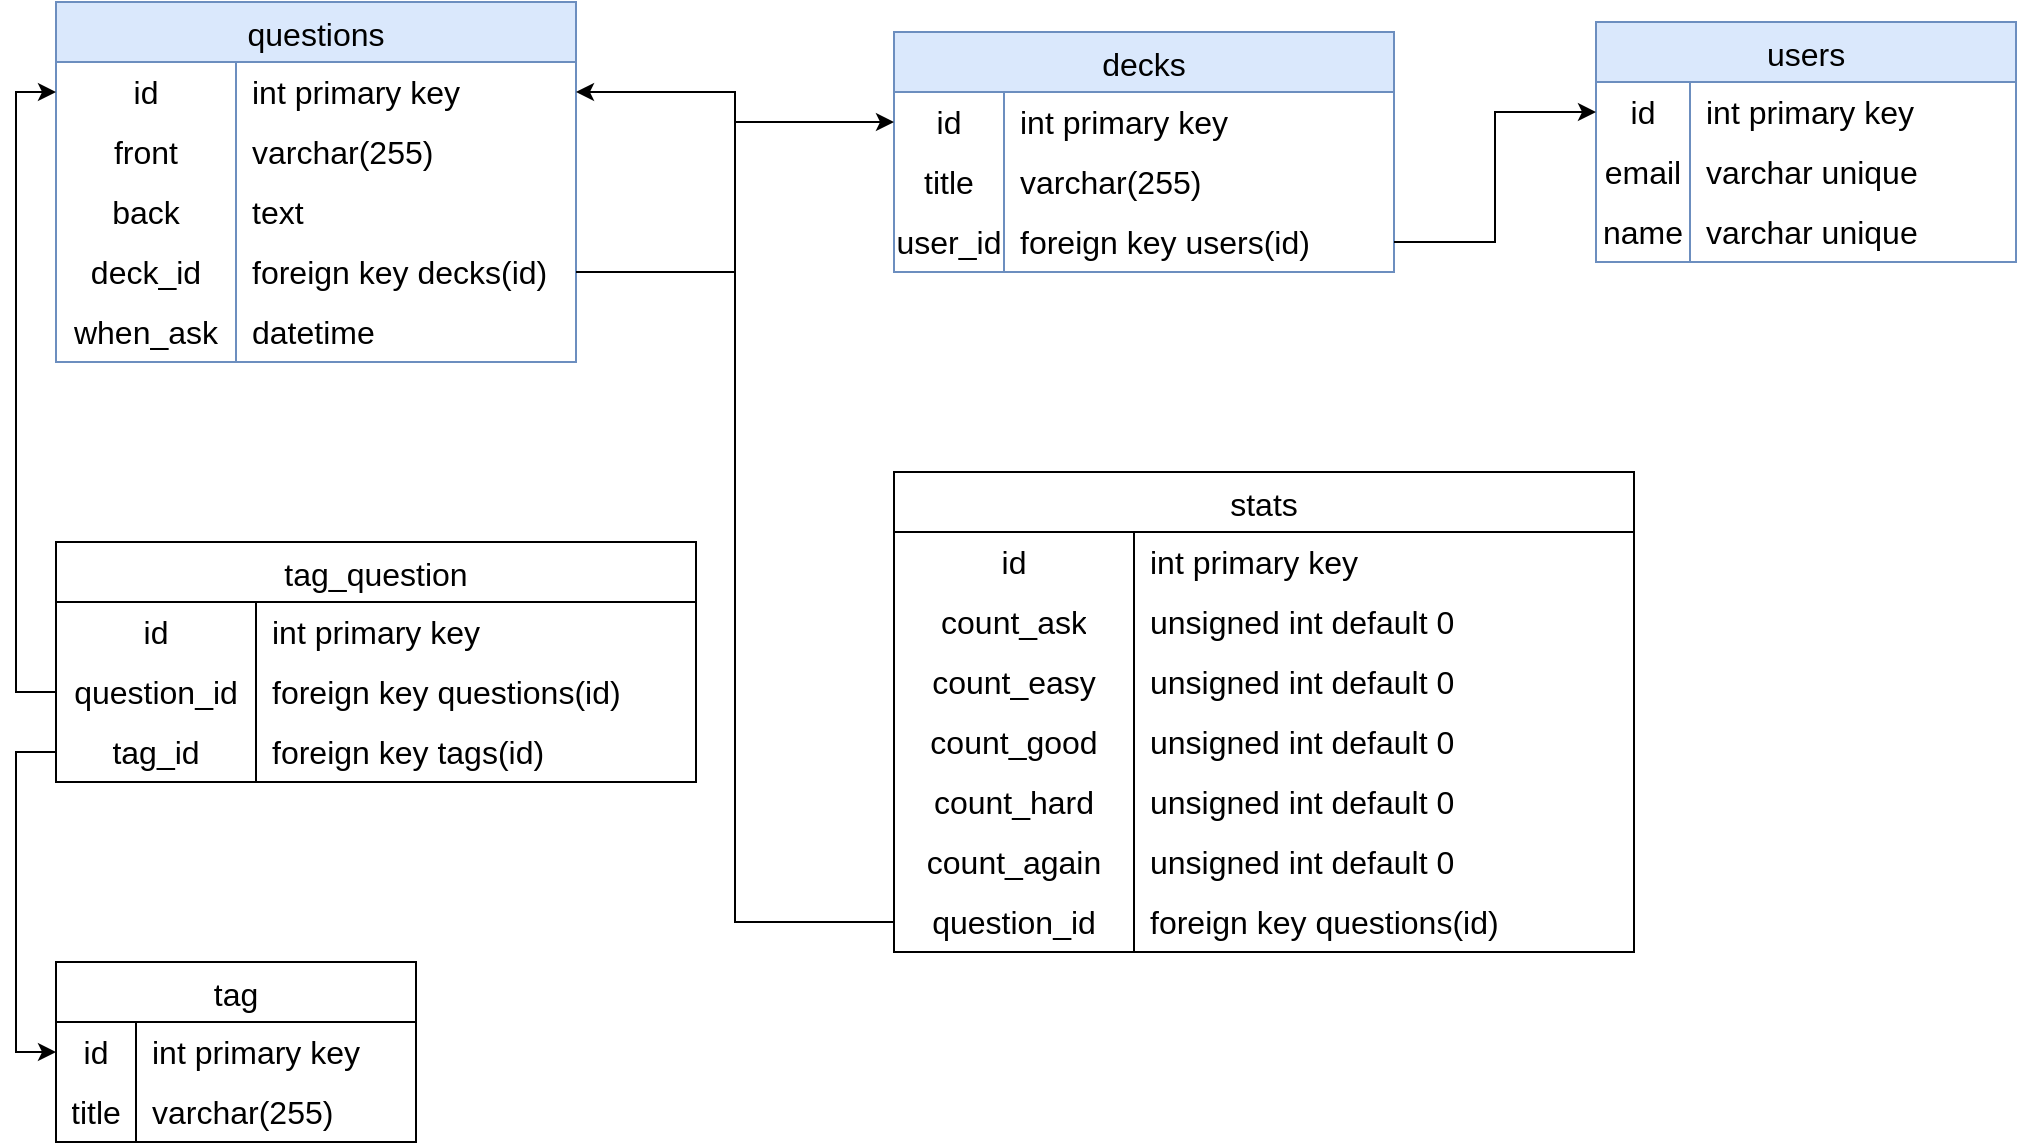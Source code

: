 <mxfile version="26.0.6">
  <diagram name="Страница — 1" id="GxzO4SMwaEqxhku50zEe">
    <mxGraphModel dx="1600" dy="804" grid="1" gridSize="10" guides="1" tooltips="1" connect="1" arrows="1" fold="1" page="1" pageScale="1" pageWidth="827" pageHeight="1169" math="0" shadow="0">
      <root>
        <mxCell id="0" />
        <mxCell id="1" parent="0" />
        <mxCell id="nsIYQJi4WjPe1FPh3urA-19" value="decks" style="shape=table;startSize=30;container=1;collapsible=0;childLayout=tableLayout;fixedRows=1;rowLines=0;fontStyle=0;strokeColor=#6c8ebf;fontSize=16;fillColor=#dae8fc;" parent="1" vertex="1">
          <mxGeometry x="449" y="245" width="250" height="120" as="geometry" />
        </mxCell>
        <mxCell id="nsIYQJi4WjPe1FPh3urA-20" value="" style="shape=tableRow;horizontal=0;startSize=0;swimlaneHead=0;swimlaneBody=0;top=0;left=0;bottom=0;right=0;collapsible=0;dropTarget=0;fillColor=none;points=[[0,0.5],[1,0.5]];portConstraint=eastwest;strokeColor=inherit;fontSize=16;" parent="nsIYQJi4WjPe1FPh3urA-19" vertex="1">
          <mxGeometry y="30" width="250" height="30" as="geometry" />
        </mxCell>
        <mxCell id="nsIYQJi4WjPe1FPh3urA-21" value="id" style="shape=partialRectangle;html=1;whiteSpace=wrap;connectable=0;fillColor=none;top=0;left=0;bottom=0;right=0;overflow=hidden;pointerEvents=1;strokeColor=inherit;fontSize=16;" parent="nsIYQJi4WjPe1FPh3urA-20" vertex="1">
          <mxGeometry width="55" height="30" as="geometry">
            <mxRectangle width="55" height="30" as="alternateBounds" />
          </mxGeometry>
        </mxCell>
        <mxCell id="nsIYQJi4WjPe1FPh3urA-22" value="int primary key" style="shape=partialRectangle;html=1;whiteSpace=wrap;connectable=0;fillColor=none;top=0;left=0;bottom=0;right=0;align=left;spacingLeft=6;overflow=hidden;strokeColor=inherit;fontSize=16;" parent="nsIYQJi4WjPe1FPh3urA-20" vertex="1">
          <mxGeometry x="55" width="195" height="30" as="geometry">
            <mxRectangle width="195" height="30" as="alternateBounds" />
          </mxGeometry>
        </mxCell>
        <mxCell id="nsIYQJi4WjPe1FPh3urA-23" value="" style="shape=tableRow;horizontal=0;startSize=0;swimlaneHead=0;swimlaneBody=0;top=0;left=0;bottom=0;right=0;collapsible=0;dropTarget=0;fillColor=none;points=[[0,0.5],[1,0.5]];portConstraint=eastwest;strokeColor=inherit;fontSize=16;" parent="nsIYQJi4WjPe1FPh3urA-19" vertex="1">
          <mxGeometry y="60" width="250" height="30" as="geometry" />
        </mxCell>
        <mxCell id="nsIYQJi4WjPe1FPh3urA-24" value="title" style="shape=partialRectangle;html=1;whiteSpace=wrap;connectable=0;fillColor=none;top=0;left=0;bottom=0;right=0;overflow=hidden;strokeColor=inherit;fontSize=16;" parent="nsIYQJi4WjPe1FPh3urA-23" vertex="1">
          <mxGeometry width="55" height="30" as="geometry">
            <mxRectangle width="55" height="30" as="alternateBounds" />
          </mxGeometry>
        </mxCell>
        <mxCell id="nsIYQJi4WjPe1FPh3urA-25" value="varchar(255)" style="shape=partialRectangle;html=1;whiteSpace=wrap;connectable=0;fillColor=none;top=0;left=0;bottom=0;right=0;align=left;spacingLeft=6;overflow=hidden;strokeColor=inherit;fontSize=16;" parent="nsIYQJi4WjPe1FPh3urA-23" vertex="1">
          <mxGeometry x="55" width="195" height="30" as="geometry">
            <mxRectangle width="195" height="30" as="alternateBounds" />
          </mxGeometry>
        </mxCell>
        <mxCell id="nsIYQJi4WjPe1FPh3urA-39" style="shape=tableRow;horizontal=0;startSize=0;swimlaneHead=0;swimlaneBody=0;top=0;left=0;bottom=0;right=0;collapsible=0;dropTarget=0;fillColor=none;points=[[0,0.5],[1,0.5]];portConstraint=eastwest;strokeColor=inherit;fontSize=16;" parent="nsIYQJi4WjPe1FPh3urA-19" vertex="1">
          <mxGeometry y="90" width="250" height="30" as="geometry" />
        </mxCell>
        <mxCell id="nsIYQJi4WjPe1FPh3urA-40" value="user_id" style="shape=partialRectangle;html=1;whiteSpace=wrap;connectable=0;fillColor=none;top=0;left=0;bottom=0;right=0;overflow=hidden;strokeColor=inherit;fontSize=16;" parent="nsIYQJi4WjPe1FPh3urA-39" vertex="1">
          <mxGeometry width="55" height="30" as="geometry">
            <mxRectangle width="55" height="30" as="alternateBounds" />
          </mxGeometry>
        </mxCell>
        <mxCell id="nsIYQJi4WjPe1FPh3urA-41" value="foreign key users(id)" style="shape=partialRectangle;html=1;whiteSpace=wrap;connectable=0;fillColor=none;top=0;left=0;bottom=0;right=0;align=left;spacingLeft=6;overflow=hidden;strokeColor=inherit;fontSize=16;" parent="nsIYQJi4WjPe1FPh3urA-39" vertex="1">
          <mxGeometry x="55" width="195" height="30" as="geometry">
            <mxRectangle width="195" height="30" as="alternateBounds" />
          </mxGeometry>
        </mxCell>
        <mxCell id="nsIYQJi4WjPe1FPh3urA-29" value="users" style="shape=table;startSize=30;container=1;collapsible=0;childLayout=tableLayout;fixedRows=1;rowLines=0;fontStyle=0;strokeColor=#6c8ebf;fontSize=16;fillColor=#dae8fc;" parent="1" vertex="1">
          <mxGeometry x="800" y="240" width="210" height="120" as="geometry" />
        </mxCell>
        <mxCell id="nsIYQJi4WjPe1FPh3urA-30" value="" style="shape=tableRow;horizontal=0;startSize=0;swimlaneHead=0;swimlaneBody=0;top=0;left=0;bottom=0;right=0;collapsible=0;dropTarget=0;fillColor=none;points=[[0,0.5],[1,0.5]];portConstraint=eastwest;strokeColor=inherit;fontSize=16;" parent="nsIYQJi4WjPe1FPh3urA-29" vertex="1">
          <mxGeometry y="30" width="210" height="30" as="geometry" />
        </mxCell>
        <mxCell id="nsIYQJi4WjPe1FPh3urA-31" value="id" style="shape=partialRectangle;html=1;whiteSpace=wrap;connectable=0;fillColor=none;top=0;left=0;bottom=0;right=0;overflow=hidden;pointerEvents=1;strokeColor=inherit;fontSize=16;" parent="nsIYQJi4WjPe1FPh3urA-30" vertex="1">
          <mxGeometry width="47" height="30" as="geometry">
            <mxRectangle width="47" height="30" as="alternateBounds" />
          </mxGeometry>
        </mxCell>
        <mxCell id="nsIYQJi4WjPe1FPh3urA-32" value="int primary key" style="shape=partialRectangle;html=1;whiteSpace=wrap;connectable=0;fillColor=none;top=0;left=0;bottom=0;right=0;align=left;spacingLeft=6;overflow=hidden;strokeColor=inherit;fontSize=16;" parent="nsIYQJi4WjPe1FPh3urA-30" vertex="1">
          <mxGeometry x="47" width="163" height="30" as="geometry">
            <mxRectangle width="163" height="30" as="alternateBounds" />
          </mxGeometry>
        </mxCell>
        <mxCell id="nsIYQJi4WjPe1FPh3urA-33" value="" style="shape=tableRow;horizontal=0;startSize=0;swimlaneHead=0;swimlaneBody=0;top=0;left=0;bottom=0;right=0;collapsible=0;dropTarget=0;fillColor=none;points=[[0,0.5],[1,0.5]];portConstraint=eastwest;strokeColor=inherit;fontSize=16;" parent="nsIYQJi4WjPe1FPh3urA-29" vertex="1">
          <mxGeometry y="60" width="210" height="30" as="geometry" />
        </mxCell>
        <mxCell id="nsIYQJi4WjPe1FPh3urA-34" value="email" style="shape=partialRectangle;html=1;whiteSpace=wrap;connectable=0;fillColor=none;top=0;left=0;bottom=0;right=0;overflow=hidden;strokeColor=inherit;fontSize=16;" parent="nsIYQJi4WjPe1FPh3urA-33" vertex="1">
          <mxGeometry width="47" height="30" as="geometry">
            <mxRectangle width="47" height="30" as="alternateBounds" />
          </mxGeometry>
        </mxCell>
        <mxCell id="nsIYQJi4WjPe1FPh3urA-35" value="varchar unique" style="shape=partialRectangle;html=1;whiteSpace=wrap;connectable=0;fillColor=none;top=0;left=0;bottom=0;right=0;align=left;spacingLeft=6;overflow=hidden;strokeColor=inherit;fontSize=16;" parent="nsIYQJi4WjPe1FPh3urA-33" vertex="1">
          <mxGeometry x="47" width="163" height="30" as="geometry">
            <mxRectangle width="163" height="30" as="alternateBounds" />
          </mxGeometry>
        </mxCell>
        <mxCell id="nsIYQJi4WjPe1FPh3urA-36" value="" style="shape=tableRow;horizontal=0;startSize=0;swimlaneHead=0;swimlaneBody=0;top=0;left=0;bottom=0;right=0;collapsible=0;dropTarget=0;fillColor=none;points=[[0,0.5],[1,0.5]];portConstraint=eastwest;strokeColor=inherit;fontSize=16;" parent="nsIYQJi4WjPe1FPh3urA-29" vertex="1">
          <mxGeometry y="90" width="210" height="30" as="geometry" />
        </mxCell>
        <mxCell id="nsIYQJi4WjPe1FPh3urA-37" value="name" style="shape=partialRectangle;html=1;whiteSpace=wrap;connectable=0;fillColor=none;top=0;left=0;bottom=0;right=0;overflow=hidden;strokeColor=inherit;fontSize=16;" parent="nsIYQJi4WjPe1FPh3urA-36" vertex="1">
          <mxGeometry width="47" height="30" as="geometry">
            <mxRectangle width="47" height="30" as="alternateBounds" />
          </mxGeometry>
        </mxCell>
        <mxCell id="nsIYQJi4WjPe1FPh3urA-38" value="varchar unique" style="shape=partialRectangle;html=1;whiteSpace=wrap;connectable=0;fillColor=none;top=0;left=0;bottom=0;right=0;align=left;spacingLeft=6;overflow=hidden;strokeColor=inherit;fontSize=16;" parent="nsIYQJi4WjPe1FPh3urA-36" vertex="1">
          <mxGeometry x="47" width="163" height="30" as="geometry">
            <mxRectangle width="163" height="30" as="alternateBounds" />
          </mxGeometry>
        </mxCell>
        <mxCell id="nsIYQJi4WjPe1FPh3urA-44" style="edgeStyle=orthogonalEdgeStyle;rounded=0;orthogonalLoop=1;jettySize=auto;html=1;entryX=0;entryY=0.5;entryDx=0;entryDy=0;" parent="1" source="nsIYQJi4WjPe1FPh3urA-39" target="nsIYQJi4WjPe1FPh3urA-30" edge="1">
          <mxGeometry relative="1" as="geometry" />
        </mxCell>
        <mxCell id="nsIYQJi4WjPe1FPh3urA-45" value="questions" style="shape=table;startSize=30;container=1;collapsible=0;childLayout=tableLayout;fixedRows=1;rowLines=0;fontStyle=0;strokeColor=#6c8ebf;fontSize=16;fillColor=#dae8fc;" parent="1" vertex="1">
          <mxGeometry x="30" y="230" width="260" height="180" as="geometry" />
        </mxCell>
        <mxCell id="nsIYQJi4WjPe1FPh3urA-46" value="" style="shape=tableRow;horizontal=0;startSize=0;swimlaneHead=0;swimlaneBody=0;top=0;left=0;bottom=0;right=0;collapsible=0;dropTarget=0;fillColor=none;points=[[0,0.5],[1,0.5]];portConstraint=eastwest;strokeColor=inherit;fontSize=16;" parent="nsIYQJi4WjPe1FPh3urA-45" vertex="1">
          <mxGeometry y="30" width="260" height="30" as="geometry" />
        </mxCell>
        <mxCell id="nsIYQJi4WjPe1FPh3urA-47" value="id" style="shape=partialRectangle;html=1;whiteSpace=wrap;connectable=0;fillColor=none;top=0;left=0;bottom=0;right=0;overflow=hidden;pointerEvents=1;strokeColor=inherit;fontSize=16;" parent="nsIYQJi4WjPe1FPh3urA-46" vertex="1">
          <mxGeometry width="90" height="30" as="geometry">
            <mxRectangle width="90" height="30" as="alternateBounds" />
          </mxGeometry>
        </mxCell>
        <mxCell id="nsIYQJi4WjPe1FPh3urA-48" value="int primary key" style="shape=partialRectangle;html=1;whiteSpace=wrap;connectable=0;fillColor=none;top=0;left=0;bottom=0;right=0;align=left;spacingLeft=6;overflow=hidden;strokeColor=inherit;fontSize=16;" parent="nsIYQJi4WjPe1FPh3urA-46" vertex="1">
          <mxGeometry x="90" width="170" height="30" as="geometry">
            <mxRectangle width="170" height="30" as="alternateBounds" />
          </mxGeometry>
        </mxCell>
        <mxCell id="nsIYQJi4WjPe1FPh3urA-49" value="" style="shape=tableRow;horizontal=0;startSize=0;swimlaneHead=0;swimlaneBody=0;top=0;left=0;bottom=0;right=0;collapsible=0;dropTarget=0;fillColor=none;points=[[0,0.5],[1,0.5]];portConstraint=eastwest;strokeColor=inherit;fontSize=16;" parent="nsIYQJi4WjPe1FPh3urA-45" vertex="1">
          <mxGeometry y="60" width="260" height="30" as="geometry" />
        </mxCell>
        <mxCell id="nsIYQJi4WjPe1FPh3urA-50" value="front" style="shape=partialRectangle;html=1;whiteSpace=wrap;connectable=0;fillColor=none;top=0;left=0;bottom=0;right=0;overflow=hidden;strokeColor=inherit;fontSize=16;" parent="nsIYQJi4WjPe1FPh3urA-49" vertex="1">
          <mxGeometry width="90" height="30" as="geometry">
            <mxRectangle width="90" height="30" as="alternateBounds" />
          </mxGeometry>
        </mxCell>
        <mxCell id="nsIYQJi4WjPe1FPh3urA-51" value="varchar(255)" style="shape=partialRectangle;html=1;whiteSpace=wrap;connectable=0;fillColor=none;top=0;left=0;bottom=0;right=0;align=left;spacingLeft=6;overflow=hidden;strokeColor=inherit;fontSize=16;" parent="nsIYQJi4WjPe1FPh3urA-49" vertex="1">
          <mxGeometry x="90" width="170" height="30" as="geometry">
            <mxRectangle width="170" height="30" as="alternateBounds" />
          </mxGeometry>
        </mxCell>
        <mxCell id="nsIYQJi4WjPe1FPh3urA-52" value="" style="shape=tableRow;horizontal=0;startSize=0;swimlaneHead=0;swimlaneBody=0;top=0;left=0;bottom=0;right=0;collapsible=0;dropTarget=0;fillColor=none;points=[[0,0.5],[1,0.5]];portConstraint=eastwest;strokeColor=inherit;fontSize=16;" parent="nsIYQJi4WjPe1FPh3urA-45" vertex="1">
          <mxGeometry y="90" width="260" height="30" as="geometry" />
        </mxCell>
        <mxCell id="nsIYQJi4WjPe1FPh3urA-53" value="back" style="shape=partialRectangle;html=1;whiteSpace=wrap;connectable=0;fillColor=none;top=0;left=0;bottom=0;right=0;overflow=hidden;strokeColor=inherit;fontSize=16;" parent="nsIYQJi4WjPe1FPh3urA-52" vertex="1">
          <mxGeometry width="90" height="30" as="geometry">
            <mxRectangle width="90" height="30" as="alternateBounds" />
          </mxGeometry>
        </mxCell>
        <mxCell id="nsIYQJi4WjPe1FPh3urA-54" value="text" style="shape=partialRectangle;html=1;whiteSpace=wrap;connectable=0;fillColor=none;top=0;left=0;bottom=0;right=0;align=left;spacingLeft=6;overflow=hidden;strokeColor=inherit;fontSize=16;" parent="nsIYQJi4WjPe1FPh3urA-52" vertex="1">
          <mxGeometry x="90" width="170" height="30" as="geometry">
            <mxRectangle width="170" height="30" as="alternateBounds" />
          </mxGeometry>
        </mxCell>
        <mxCell id="nsIYQJi4WjPe1FPh3urA-55" style="shape=tableRow;horizontal=0;startSize=0;swimlaneHead=0;swimlaneBody=0;top=0;left=0;bottom=0;right=0;collapsible=0;dropTarget=0;fillColor=none;points=[[0,0.5],[1,0.5]];portConstraint=eastwest;strokeColor=inherit;fontSize=16;" parent="nsIYQJi4WjPe1FPh3urA-45" vertex="1">
          <mxGeometry y="120" width="260" height="30" as="geometry" />
        </mxCell>
        <mxCell id="nsIYQJi4WjPe1FPh3urA-56" value="deck_id" style="shape=partialRectangle;html=1;whiteSpace=wrap;connectable=0;fillColor=none;top=0;left=0;bottom=0;right=0;overflow=hidden;strokeColor=inherit;fontSize=16;" parent="nsIYQJi4WjPe1FPh3urA-55" vertex="1">
          <mxGeometry width="90" height="30" as="geometry">
            <mxRectangle width="90" height="30" as="alternateBounds" />
          </mxGeometry>
        </mxCell>
        <mxCell id="nsIYQJi4WjPe1FPh3urA-57" value="foreign key decks(id)" style="shape=partialRectangle;html=1;whiteSpace=wrap;connectable=0;fillColor=none;top=0;left=0;bottom=0;right=0;align=left;spacingLeft=6;overflow=hidden;strokeColor=inherit;fontSize=16;" parent="nsIYQJi4WjPe1FPh3urA-55" vertex="1">
          <mxGeometry x="90" width="170" height="30" as="geometry">
            <mxRectangle width="170" height="30" as="alternateBounds" />
          </mxGeometry>
        </mxCell>
        <mxCell id="nsIYQJi4WjPe1FPh3urA-60" style="shape=tableRow;horizontal=0;startSize=0;swimlaneHead=0;swimlaneBody=0;top=0;left=0;bottom=0;right=0;collapsible=0;dropTarget=0;fillColor=none;points=[[0,0.5],[1,0.5]];portConstraint=eastwest;strokeColor=inherit;fontSize=16;" parent="nsIYQJi4WjPe1FPh3urA-45" vertex="1">
          <mxGeometry y="150" width="260" height="30" as="geometry" />
        </mxCell>
        <mxCell id="nsIYQJi4WjPe1FPh3urA-61" value="when_ask" style="shape=partialRectangle;html=1;whiteSpace=wrap;connectable=0;fillColor=none;top=0;left=0;bottom=0;right=0;overflow=hidden;strokeColor=inherit;fontSize=16;" parent="nsIYQJi4WjPe1FPh3urA-60" vertex="1">
          <mxGeometry width="90" height="30" as="geometry">
            <mxRectangle width="90" height="30" as="alternateBounds" />
          </mxGeometry>
        </mxCell>
        <mxCell id="nsIYQJi4WjPe1FPh3urA-62" value="datetime" style="shape=partialRectangle;html=1;whiteSpace=wrap;connectable=0;fillColor=none;top=0;left=0;bottom=0;right=0;align=left;spacingLeft=6;overflow=hidden;strokeColor=inherit;fontSize=16;" parent="nsIYQJi4WjPe1FPh3urA-60" vertex="1">
          <mxGeometry x="90" width="170" height="30" as="geometry">
            <mxRectangle width="170" height="30" as="alternateBounds" />
          </mxGeometry>
        </mxCell>
        <mxCell id="nsIYQJi4WjPe1FPh3urA-58" style="edgeStyle=orthogonalEdgeStyle;rounded=0;orthogonalLoop=1;jettySize=auto;html=1;entryX=0;entryY=0.5;entryDx=0;entryDy=0;" parent="1" source="nsIYQJi4WjPe1FPh3urA-55" target="nsIYQJi4WjPe1FPh3urA-20" edge="1">
          <mxGeometry relative="1" as="geometry" />
        </mxCell>
        <mxCell id="nsIYQJi4WjPe1FPh3urA-63" value="tag_question" style="shape=table;startSize=30;container=1;collapsible=0;childLayout=tableLayout;fixedRows=1;rowLines=0;fontStyle=0;strokeColor=default;fontSize=16;" parent="1" vertex="1">
          <mxGeometry x="30" y="500" width="320" height="120" as="geometry" />
        </mxCell>
        <mxCell id="nsIYQJi4WjPe1FPh3urA-64" value="" style="shape=tableRow;horizontal=0;startSize=0;swimlaneHead=0;swimlaneBody=0;top=0;left=0;bottom=0;right=0;collapsible=0;dropTarget=0;fillColor=none;points=[[0,0.5],[1,0.5]];portConstraint=eastwest;strokeColor=inherit;fontSize=16;" parent="nsIYQJi4WjPe1FPh3urA-63" vertex="1">
          <mxGeometry y="30" width="320" height="30" as="geometry" />
        </mxCell>
        <mxCell id="nsIYQJi4WjPe1FPh3urA-65" value="id" style="shape=partialRectangle;html=1;whiteSpace=wrap;connectable=0;fillColor=none;top=0;left=0;bottom=0;right=0;overflow=hidden;pointerEvents=1;strokeColor=inherit;fontSize=16;" parent="nsIYQJi4WjPe1FPh3urA-64" vertex="1">
          <mxGeometry width="100" height="30" as="geometry">
            <mxRectangle width="100" height="30" as="alternateBounds" />
          </mxGeometry>
        </mxCell>
        <mxCell id="nsIYQJi4WjPe1FPh3urA-66" value="int primary key" style="shape=partialRectangle;html=1;whiteSpace=wrap;connectable=0;fillColor=none;top=0;left=0;bottom=0;right=0;align=left;spacingLeft=6;overflow=hidden;strokeColor=inherit;fontSize=16;" parent="nsIYQJi4WjPe1FPh3urA-64" vertex="1">
          <mxGeometry x="100" width="220" height="30" as="geometry">
            <mxRectangle width="220" height="30" as="alternateBounds" />
          </mxGeometry>
        </mxCell>
        <mxCell id="nsIYQJi4WjPe1FPh3urA-67" value="" style="shape=tableRow;horizontal=0;startSize=0;swimlaneHead=0;swimlaneBody=0;top=0;left=0;bottom=0;right=0;collapsible=0;dropTarget=0;fillColor=none;points=[[0,0.5],[1,0.5]];portConstraint=eastwest;strokeColor=inherit;fontSize=16;" parent="nsIYQJi4WjPe1FPh3urA-63" vertex="1">
          <mxGeometry y="60" width="320" height="30" as="geometry" />
        </mxCell>
        <mxCell id="nsIYQJi4WjPe1FPh3urA-68" value="question_id" style="shape=partialRectangle;html=1;whiteSpace=wrap;connectable=0;fillColor=none;top=0;left=0;bottom=0;right=0;overflow=hidden;strokeColor=inherit;fontSize=16;" parent="nsIYQJi4WjPe1FPh3urA-67" vertex="1">
          <mxGeometry width="100" height="30" as="geometry">
            <mxRectangle width="100" height="30" as="alternateBounds" />
          </mxGeometry>
        </mxCell>
        <mxCell id="nsIYQJi4WjPe1FPh3urA-69" value="foreign key questions(id)" style="shape=partialRectangle;html=1;whiteSpace=wrap;connectable=0;fillColor=none;top=0;left=0;bottom=0;right=0;align=left;spacingLeft=6;overflow=hidden;strokeColor=inherit;fontSize=16;" parent="nsIYQJi4WjPe1FPh3urA-67" vertex="1">
          <mxGeometry x="100" width="220" height="30" as="geometry">
            <mxRectangle width="220" height="30" as="alternateBounds" />
          </mxGeometry>
        </mxCell>
        <mxCell id="nsIYQJi4WjPe1FPh3urA-70" value="" style="shape=tableRow;horizontal=0;startSize=0;swimlaneHead=0;swimlaneBody=0;top=0;left=0;bottom=0;right=0;collapsible=0;dropTarget=0;fillColor=none;points=[[0,0.5],[1,0.5]];portConstraint=eastwest;strokeColor=inherit;fontSize=16;" parent="nsIYQJi4WjPe1FPh3urA-63" vertex="1">
          <mxGeometry y="90" width="320" height="30" as="geometry" />
        </mxCell>
        <mxCell id="nsIYQJi4WjPe1FPh3urA-71" value="tag_id" style="shape=partialRectangle;html=1;whiteSpace=wrap;connectable=0;fillColor=none;top=0;left=0;bottom=0;right=0;overflow=hidden;strokeColor=inherit;fontSize=16;" parent="nsIYQJi4WjPe1FPh3urA-70" vertex="1">
          <mxGeometry width="100" height="30" as="geometry">
            <mxRectangle width="100" height="30" as="alternateBounds" />
          </mxGeometry>
        </mxCell>
        <mxCell id="nsIYQJi4WjPe1FPh3urA-72" value="foreign key tags(id)" style="shape=partialRectangle;html=1;whiteSpace=wrap;connectable=0;fillColor=none;top=0;left=0;bottom=0;right=0;align=left;spacingLeft=6;overflow=hidden;strokeColor=inherit;fontSize=16;" parent="nsIYQJi4WjPe1FPh3urA-70" vertex="1">
          <mxGeometry x="100" width="220" height="30" as="geometry">
            <mxRectangle width="220" height="30" as="alternateBounds" />
          </mxGeometry>
        </mxCell>
        <mxCell id="nsIYQJi4WjPe1FPh3urA-74" style="edgeStyle=orthogonalEdgeStyle;rounded=0;orthogonalLoop=1;jettySize=auto;html=1;entryX=0;entryY=0.5;entryDx=0;entryDy=0;" parent="1" source="nsIYQJi4WjPe1FPh3urA-67" target="nsIYQJi4WjPe1FPh3urA-46" edge="1">
          <mxGeometry relative="1" as="geometry" />
        </mxCell>
        <mxCell id="nsIYQJi4WjPe1FPh3urA-75" value="tag" style="shape=table;startSize=30;container=1;collapsible=0;childLayout=tableLayout;fixedRows=1;rowLines=0;fontStyle=0;strokeColor=default;fontSize=16;" parent="1" vertex="1">
          <mxGeometry x="30" y="710" width="180" height="90" as="geometry" />
        </mxCell>
        <mxCell id="nsIYQJi4WjPe1FPh3urA-76" value="" style="shape=tableRow;horizontal=0;startSize=0;swimlaneHead=0;swimlaneBody=0;top=0;left=0;bottom=0;right=0;collapsible=0;dropTarget=0;fillColor=none;points=[[0,0.5],[1,0.5]];portConstraint=eastwest;strokeColor=inherit;fontSize=16;" parent="nsIYQJi4WjPe1FPh3urA-75" vertex="1">
          <mxGeometry y="30" width="180" height="30" as="geometry" />
        </mxCell>
        <mxCell id="nsIYQJi4WjPe1FPh3urA-77" value="id" style="shape=partialRectangle;html=1;whiteSpace=wrap;connectable=0;fillColor=none;top=0;left=0;bottom=0;right=0;overflow=hidden;pointerEvents=1;strokeColor=inherit;fontSize=16;" parent="nsIYQJi4WjPe1FPh3urA-76" vertex="1">
          <mxGeometry width="40" height="30" as="geometry">
            <mxRectangle width="40" height="30" as="alternateBounds" />
          </mxGeometry>
        </mxCell>
        <mxCell id="nsIYQJi4WjPe1FPh3urA-78" value="int primary key" style="shape=partialRectangle;html=1;whiteSpace=wrap;connectable=0;fillColor=none;top=0;left=0;bottom=0;right=0;align=left;spacingLeft=6;overflow=hidden;strokeColor=inherit;fontSize=16;" parent="nsIYQJi4WjPe1FPh3urA-76" vertex="1">
          <mxGeometry x="40" width="140" height="30" as="geometry">
            <mxRectangle width="140" height="30" as="alternateBounds" />
          </mxGeometry>
        </mxCell>
        <mxCell id="nsIYQJi4WjPe1FPh3urA-79" value="" style="shape=tableRow;horizontal=0;startSize=0;swimlaneHead=0;swimlaneBody=0;top=0;left=0;bottom=0;right=0;collapsible=0;dropTarget=0;fillColor=none;points=[[0,0.5],[1,0.5]];portConstraint=eastwest;strokeColor=inherit;fontSize=16;" parent="nsIYQJi4WjPe1FPh3urA-75" vertex="1">
          <mxGeometry y="60" width="180" height="30" as="geometry" />
        </mxCell>
        <mxCell id="nsIYQJi4WjPe1FPh3urA-80" value="title" style="shape=partialRectangle;html=1;whiteSpace=wrap;connectable=0;fillColor=none;top=0;left=0;bottom=0;right=0;overflow=hidden;strokeColor=inherit;fontSize=16;" parent="nsIYQJi4WjPe1FPh3urA-79" vertex="1">
          <mxGeometry width="40" height="30" as="geometry">
            <mxRectangle width="40" height="30" as="alternateBounds" />
          </mxGeometry>
        </mxCell>
        <mxCell id="nsIYQJi4WjPe1FPh3urA-81" value="varchar(255)" style="shape=partialRectangle;html=1;whiteSpace=wrap;connectable=0;fillColor=none;top=0;left=0;bottom=0;right=0;align=left;spacingLeft=6;overflow=hidden;strokeColor=inherit;fontSize=16;" parent="nsIYQJi4WjPe1FPh3urA-79" vertex="1">
          <mxGeometry x="40" width="140" height="30" as="geometry">
            <mxRectangle width="140" height="30" as="alternateBounds" />
          </mxGeometry>
        </mxCell>
        <mxCell id="nsIYQJi4WjPe1FPh3urA-85" style="edgeStyle=orthogonalEdgeStyle;rounded=0;orthogonalLoop=1;jettySize=auto;html=1;entryX=0;entryY=0.5;entryDx=0;entryDy=0;" parent="1" source="nsIYQJi4WjPe1FPh3urA-70" target="nsIYQJi4WjPe1FPh3urA-76" edge="1">
          <mxGeometry relative="1" as="geometry" />
        </mxCell>
        <mxCell id="nsIYQJi4WjPe1FPh3urA-89" value="stats" style="shape=table;startSize=30;container=1;collapsible=0;childLayout=tableLayout;fixedRows=1;rowLines=0;fontStyle=0;strokeColor=default;fontSize=16;" parent="1" vertex="1">
          <mxGeometry x="449" y="465" width="370" height="240" as="geometry" />
        </mxCell>
        <mxCell id="nsIYQJi4WjPe1FPh3urA-90" value="" style="shape=tableRow;horizontal=0;startSize=0;swimlaneHead=0;swimlaneBody=0;top=0;left=0;bottom=0;right=0;collapsible=0;dropTarget=0;fillColor=none;points=[[0,0.5],[1,0.5]];portConstraint=eastwest;strokeColor=inherit;fontSize=16;" parent="nsIYQJi4WjPe1FPh3urA-89" vertex="1">
          <mxGeometry y="30" width="370" height="30" as="geometry" />
        </mxCell>
        <mxCell id="nsIYQJi4WjPe1FPh3urA-91" value="id" style="shape=partialRectangle;html=1;whiteSpace=wrap;connectable=0;fillColor=none;top=0;left=0;bottom=0;right=0;overflow=hidden;pointerEvents=1;strokeColor=inherit;fontSize=16;" parent="nsIYQJi4WjPe1FPh3urA-90" vertex="1">
          <mxGeometry width="120" height="30" as="geometry">
            <mxRectangle width="120" height="30" as="alternateBounds" />
          </mxGeometry>
        </mxCell>
        <mxCell id="nsIYQJi4WjPe1FPh3urA-92" value="int primary key" style="shape=partialRectangle;html=1;whiteSpace=wrap;connectable=0;fillColor=none;top=0;left=0;bottom=0;right=0;align=left;spacingLeft=6;overflow=hidden;strokeColor=inherit;fontSize=16;" parent="nsIYQJi4WjPe1FPh3urA-90" vertex="1">
          <mxGeometry x="120" width="250" height="30" as="geometry">
            <mxRectangle width="250" height="30" as="alternateBounds" />
          </mxGeometry>
        </mxCell>
        <mxCell id="nsIYQJi4WjPe1FPh3urA-93" value="" style="shape=tableRow;horizontal=0;startSize=0;swimlaneHead=0;swimlaneBody=0;top=0;left=0;bottom=0;right=0;collapsible=0;dropTarget=0;fillColor=none;points=[[0,0.5],[1,0.5]];portConstraint=eastwest;strokeColor=inherit;fontSize=16;" parent="nsIYQJi4WjPe1FPh3urA-89" vertex="1">
          <mxGeometry y="60" width="370" height="30" as="geometry" />
        </mxCell>
        <mxCell id="nsIYQJi4WjPe1FPh3urA-94" value="count_ask" style="shape=partialRectangle;html=1;whiteSpace=wrap;connectable=0;fillColor=none;top=0;left=0;bottom=0;right=0;overflow=hidden;strokeColor=inherit;fontSize=16;" parent="nsIYQJi4WjPe1FPh3urA-93" vertex="1">
          <mxGeometry width="120" height="30" as="geometry">
            <mxRectangle width="120" height="30" as="alternateBounds" />
          </mxGeometry>
        </mxCell>
        <mxCell id="nsIYQJi4WjPe1FPh3urA-95" value="unsigned int default 0" style="shape=partialRectangle;html=1;whiteSpace=wrap;connectable=0;fillColor=none;top=0;left=0;bottom=0;right=0;align=left;spacingLeft=6;overflow=hidden;strokeColor=inherit;fontSize=16;" parent="nsIYQJi4WjPe1FPh3urA-93" vertex="1">
          <mxGeometry x="120" width="250" height="30" as="geometry">
            <mxRectangle width="250" height="30" as="alternateBounds" />
          </mxGeometry>
        </mxCell>
        <mxCell id="nsIYQJi4WjPe1FPh3urA-96" value="" style="shape=tableRow;horizontal=0;startSize=0;swimlaneHead=0;swimlaneBody=0;top=0;left=0;bottom=0;right=0;collapsible=0;dropTarget=0;fillColor=none;points=[[0,0.5],[1,0.5]];portConstraint=eastwest;strokeColor=inherit;fontSize=16;" parent="nsIYQJi4WjPe1FPh3urA-89" vertex="1">
          <mxGeometry y="90" width="370" height="30" as="geometry" />
        </mxCell>
        <mxCell id="nsIYQJi4WjPe1FPh3urA-97" value="count_easy" style="shape=partialRectangle;html=1;whiteSpace=wrap;connectable=0;fillColor=none;top=0;left=0;bottom=0;right=0;overflow=hidden;strokeColor=inherit;fontSize=16;" parent="nsIYQJi4WjPe1FPh3urA-96" vertex="1">
          <mxGeometry width="120" height="30" as="geometry">
            <mxRectangle width="120" height="30" as="alternateBounds" />
          </mxGeometry>
        </mxCell>
        <mxCell id="nsIYQJi4WjPe1FPh3urA-98" value="unsigned int default 0" style="shape=partialRectangle;html=1;whiteSpace=wrap;connectable=0;fillColor=none;top=0;left=0;bottom=0;right=0;align=left;spacingLeft=6;overflow=hidden;strokeColor=inherit;fontSize=16;" parent="nsIYQJi4WjPe1FPh3urA-96" vertex="1">
          <mxGeometry x="120" width="250" height="30" as="geometry">
            <mxRectangle width="250" height="30" as="alternateBounds" />
          </mxGeometry>
        </mxCell>
        <mxCell id="nsIYQJi4WjPe1FPh3urA-99" style="shape=tableRow;horizontal=0;startSize=0;swimlaneHead=0;swimlaneBody=0;top=0;left=0;bottom=0;right=0;collapsible=0;dropTarget=0;fillColor=none;points=[[0,0.5],[1,0.5]];portConstraint=eastwest;strokeColor=inherit;fontSize=16;" parent="nsIYQJi4WjPe1FPh3urA-89" vertex="1">
          <mxGeometry y="120" width="370" height="30" as="geometry" />
        </mxCell>
        <mxCell id="nsIYQJi4WjPe1FPh3urA-100" value="count_good" style="shape=partialRectangle;html=1;whiteSpace=wrap;connectable=0;fillColor=none;top=0;left=0;bottom=0;right=0;overflow=hidden;strokeColor=inherit;fontSize=16;" parent="nsIYQJi4WjPe1FPh3urA-99" vertex="1">
          <mxGeometry width="120" height="30" as="geometry">
            <mxRectangle width="120" height="30" as="alternateBounds" />
          </mxGeometry>
        </mxCell>
        <mxCell id="nsIYQJi4WjPe1FPh3urA-101" value="unsigned int default 0" style="shape=partialRectangle;html=1;whiteSpace=wrap;connectable=0;fillColor=none;top=0;left=0;bottom=0;right=0;align=left;spacingLeft=6;overflow=hidden;strokeColor=inherit;fontSize=16;" parent="nsIYQJi4WjPe1FPh3urA-99" vertex="1">
          <mxGeometry x="120" width="250" height="30" as="geometry">
            <mxRectangle width="250" height="30" as="alternateBounds" />
          </mxGeometry>
        </mxCell>
        <mxCell id="nsIYQJi4WjPe1FPh3urA-102" style="shape=tableRow;horizontal=0;startSize=0;swimlaneHead=0;swimlaneBody=0;top=0;left=0;bottom=0;right=0;collapsible=0;dropTarget=0;fillColor=none;points=[[0,0.5],[1,0.5]];portConstraint=eastwest;strokeColor=inherit;fontSize=16;" parent="nsIYQJi4WjPe1FPh3urA-89" vertex="1">
          <mxGeometry y="150" width="370" height="30" as="geometry" />
        </mxCell>
        <mxCell id="nsIYQJi4WjPe1FPh3urA-103" value="count_hard" style="shape=partialRectangle;html=1;whiteSpace=wrap;connectable=0;fillColor=none;top=0;left=0;bottom=0;right=0;overflow=hidden;strokeColor=inherit;fontSize=16;" parent="nsIYQJi4WjPe1FPh3urA-102" vertex="1">
          <mxGeometry width="120" height="30" as="geometry">
            <mxRectangle width="120" height="30" as="alternateBounds" />
          </mxGeometry>
        </mxCell>
        <mxCell id="nsIYQJi4WjPe1FPh3urA-104" value="unsigned int default 0" style="shape=partialRectangle;html=1;whiteSpace=wrap;connectable=0;fillColor=none;top=0;left=0;bottom=0;right=0;align=left;spacingLeft=6;overflow=hidden;strokeColor=inherit;fontSize=16;" parent="nsIYQJi4WjPe1FPh3urA-102" vertex="1">
          <mxGeometry x="120" width="250" height="30" as="geometry">
            <mxRectangle width="250" height="30" as="alternateBounds" />
          </mxGeometry>
        </mxCell>
        <mxCell id="nsIYQJi4WjPe1FPh3urA-105" style="shape=tableRow;horizontal=0;startSize=0;swimlaneHead=0;swimlaneBody=0;top=0;left=0;bottom=0;right=0;collapsible=0;dropTarget=0;fillColor=none;points=[[0,0.5],[1,0.5]];portConstraint=eastwest;strokeColor=inherit;fontSize=16;" parent="nsIYQJi4WjPe1FPh3urA-89" vertex="1">
          <mxGeometry y="180" width="370" height="30" as="geometry" />
        </mxCell>
        <mxCell id="nsIYQJi4WjPe1FPh3urA-106" value="count_again" style="shape=partialRectangle;html=1;whiteSpace=wrap;connectable=0;fillColor=none;top=0;left=0;bottom=0;right=0;overflow=hidden;strokeColor=inherit;fontSize=16;" parent="nsIYQJi4WjPe1FPh3urA-105" vertex="1">
          <mxGeometry width="120" height="30" as="geometry">
            <mxRectangle width="120" height="30" as="alternateBounds" />
          </mxGeometry>
        </mxCell>
        <mxCell id="nsIYQJi4WjPe1FPh3urA-107" value="unsigned int default 0" style="shape=partialRectangle;html=1;whiteSpace=wrap;connectable=0;fillColor=none;top=0;left=0;bottom=0;right=0;align=left;spacingLeft=6;overflow=hidden;strokeColor=inherit;fontSize=16;" parent="nsIYQJi4WjPe1FPh3urA-105" vertex="1">
          <mxGeometry x="120" width="250" height="30" as="geometry">
            <mxRectangle width="250" height="30" as="alternateBounds" />
          </mxGeometry>
        </mxCell>
        <mxCell id="nsIYQJi4WjPe1FPh3urA-108" style="shape=tableRow;horizontal=0;startSize=0;swimlaneHead=0;swimlaneBody=0;top=0;left=0;bottom=0;right=0;collapsible=0;dropTarget=0;fillColor=none;points=[[0,0.5],[1,0.5]];portConstraint=eastwest;strokeColor=inherit;fontSize=16;" parent="nsIYQJi4WjPe1FPh3urA-89" vertex="1">
          <mxGeometry y="210" width="370" height="30" as="geometry" />
        </mxCell>
        <mxCell id="nsIYQJi4WjPe1FPh3urA-109" value="question_id" style="shape=partialRectangle;html=1;whiteSpace=wrap;connectable=0;fillColor=none;top=0;left=0;bottom=0;right=0;overflow=hidden;strokeColor=inherit;fontSize=16;" parent="nsIYQJi4WjPe1FPh3urA-108" vertex="1">
          <mxGeometry width="120" height="30" as="geometry">
            <mxRectangle width="120" height="30" as="alternateBounds" />
          </mxGeometry>
        </mxCell>
        <mxCell id="nsIYQJi4WjPe1FPh3urA-110" value="foreign key questions(id)" style="shape=partialRectangle;html=1;whiteSpace=wrap;connectable=0;fillColor=none;top=0;left=0;bottom=0;right=0;align=left;spacingLeft=6;overflow=hidden;strokeColor=inherit;fontSize=16;" parent="nsIYQJi4WjPe1FPh3urA-108" vertex="1">
          <mxGeometry x="120" width="250" height="30" as="geometry">
            <mxRectangle width="250" height="30" as="alternateBounds" />
          </mxGeometry>
        </mxCell>
        <mxCell id="nsIYQJi4WjPe1FPh3urA-112" style="edgeStyle=orthogonalEdgeStyle;rounded=0;orthogonalLoop=1;jettySize=auto;html=1;exitX=0;exitY=0.5;exitDx=0;exitDy=0;entryX=1;entryY=0.5;entryDx=0;entryDy=0;" parent="1" source="nsIYQJi4WjPe1FPh3urA-108" target="nsIYQJi4WjPe1FPh3urA-46" edge="1">
          <mxGeometry relative="1" as="geometry" />
        </mxCell>
      </root>
    </mxGraphModel>
  </diagram>
</mxfile>
